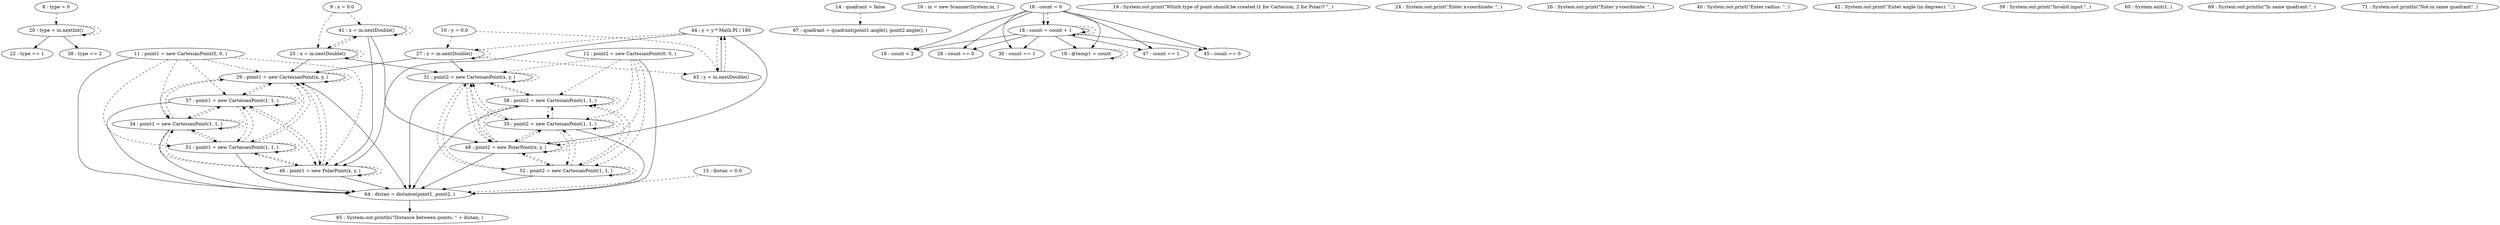 digraph G {
"8 : type = 0"
"8 : type = 0" -> "20 : type = in.nextInt()" [style=dashed]
"9 : x = 0.0"
"9 : x = 0.0" -> "41 : x = in.nextDouble()" [style=dashed]
"9 : x = 0.0" -> "25 : x = in.nextDouble()" [style=dashed]
"10 : y = 0.0"
"10 : y = 0.0" -> "27 : y = in.nextDouble()" [style=dashed]
"10 : y = 0.0" -> "43 : y = in.nextDouble()" [style=dashed]
"11 : point1 = new CartesianPoint(0, 0, )"
"11 : point1 = new CartesianPoint(0, 0, )" -> "64 : distan = distance(point1, point2, )"
"11 : point1 = new CartesianPoint(0, 0, )" -> "57 : point1 = new CartesianPoint(1, 1, )" [style=dashed]
"11 : point1 = new CartesianPoint(0, 0, )" -> "34 : point1 = new CartesianPoint(1, 1, )" [style=dashed]
"11 : point1 = new CartesianPoint(0, 0, )" -> "46 : point1 = new PolarPoint(x, y, )" [style=dashed]
"11 : point1 = new CartesianPoint(0, 0, )" -> "51 : point1 = new CartesianPoint(1, 1, )" [style=dashed]
"11 : point1 = new CartesianPoint(0, 0, )" -> "29 : point1 = new CartesianPoint(x, y, )" [style=dashed]
"12 : point2 = new CartesianPoint(0, 0, )"
"12 : point2 = new CartesianPoint(0, 0, )" -> "64 : distan = distance(point1, point2, )"
"12 : point2 = new CartesianPoint(0, 0, )" -> "58 : point2 = new CartesianPoint(1, 1, )" [style=dashed]
"12 : point2 = new CartesianPoint(0, 0, )" -> "35 : point2 = new CartesianPoint(1, 1, )" [style=dashed]
"12 : point2 = new CartesianPoint(0, 0, )" -> "52 : point2 = new CartesianPoint(1, 1, )" [style=dashed]
"12 : point2 = new CartesianPoint(0, 0, )" -> "48 : point2 = new PolarPoint(x, y, )" [style=dashed]
"12 : point2 = new CartesianPoint(0, 0, )" -> "31 : point2 = new CartesianPoint(x, y, )" [style=dashed]
"13 : distan = 0.0"
"13 : distan = 0.0" -> "64 : distan = distance(point1, point2, )" [style=dashed]
"14 : quadrant = false"
"14 : quadrant = false" -> "67 : quadrant = quadrant(point1.angle(), point2.angle(), )" [style=dashed]
"16 : in = new Scanner(System.in, )"
"18 : count = 0"
"18 : count = 0" -> "18 : count < 2"
"18 : count = 0" -> "28 : count == 0"
"18 : count = 0" -> "30 : count == 1"
"18 : count = 0" -> "18 : @temp1 = count"
"18 : count = 0" -> "47 : count == 1"
"18 : count = 0" -> "45 : count == 0"
"18 : count = 0" -> "18 : count = count + 1"
"18 : count = 0" -> "18 : count = count + 1" [style=dashed]
"18 : count < 2"
"19 : System.out.print(\"Which type of point should be created (1 for Cartesion, 2 for Polar)? \", )"
"20 : type = in.nextInt()"
"20 : type = in.nextInt()" -> "22 : type == 1"
"20 : type = in.nextInt()" -> "38 : type == 2"
"20 : type = in.nextInt()" -> "20 : type = in.nextInt()" [style=dashed]
"22 : type == 1"
"64 : distan = distance(point1, point2, )"
"64 : distan = distance(point1, point2, )" -> "65 : System.out.println(\"Distance between points: \" + distan, )"
"65 : System.out.println(\"Distance between points: \" + distan, )"
"67 : quadrant = quadrant(point1.angle(), point2.angle(), )"
"24 : System.out.print(\"Enter x-coordinate: \", )"
"25 : x = in.nextDouble()"
"25 : x = in.nextDouble()" -> "31 : point2 = new CartesianPoint(x, y, )"
"25 : x = in.nextDouble()" -> "29 : point1 = new CartesianPoint(x, y, )"
"25 : x = in.nextDouble()" -> "41 : x = in.nextDouble()" [style=dashed]
"25 : x = in.nextDouble()" -> "25 : x = in.nextDouble()" [style=dashed]
"26 : System.out.print(\"Enter y-coordinate: \", )"
"27 : y = in.nextDouble()"
"27 : y = in.nextDouble()" -> "31 : point2 = new CartesianPoint(x, y, )"
"27 : y = in.nextDouble()" -> "29 : point1 = new CartesianPoint(x, y, )"
"27 : y = in.nextDouble()" -> "27 : y = in.nextDouble()" [style=dashed]
"27 : y = in.nextDouble()" -> "43 : y = in.nextDouble()" [style=dashed]
"28 : count == 0"
"29 : point1 = new CartesianPoint(x, y, )"
"29 : point1 = new CartesianPoint(x, y, )" -> "64 : distan = distance(point1, point2, )"
"29 : point1 = new CartesianPoint(x, y, )" -> "57 : point1 = new CartesianPoint(1, 1, )" [style=dashed]
"29 : point1 = new CartesianPoint(x, y, )" -> "34 : point1 = new CartesianPoint(1, 1, )" [style=dashed]
"29 : point1 = new CartesianPoint(x, y, )" -> "46 : point1 = new PolarPoint(x, y, )" [style=dashed]
"29 : point1 = new CartesianPoint(x, y, )" -> "51 : point1 = new CartesianPoint(1, 1, )" [style=dashed]
"29 : point1 = new CartesianPoint(x, y, )" -> "29 : point1 = new CartesianPoint(x, y, )" [style=dashed]
"30 : count == 1"
"31 : point2 = new CartesianPoint(x, y, )"
"31 : point2 = new CartesianPoint(x, y, )" -> "64 : distan = distance(point1, point2, )"
"31 : point2 = new CartesianPoint(x, y, )" -> "58 : point2 = new CartesianPoint(1, 1, )" [style=dashed]
"31 : point2 = new CartesianPoint(x, y, )" -> "35 : point2 = new CartesianPoint(1, 1, )" [style=dashed]
"31 : point2 = new CartesianPoint(x, y, )" -> "52 : point2 = new CartesianPoint(1, 1, )" [style=dashed]
"31 : point2 = new CartesianPoint(x, y, )" -> "48 : point2 = new PolarPoint(x, y, )" [style=dashed]
"31 : point2 = new CartesianPoint(x, y, )" -> "31 : point2 = new CartesianPoint(x, y, )" [style=dashed]
"34 : point1 = new CartesianPoint(1, 1, )"
"34 : point1 = new CartesianPoint(1, 1, )" -> "64 : distan = distance(point1, point2, )"
"34 : point1 = new CartesianPoint(1, 1, )" -> "57 : point1 = new CartesianPoint(1, 1, )" [style=dashed]
"34 : point1 = new CartesianPoint(1, 1, )" -> "34 : point1 = new CartesianPoint(1, 1, )" [style=dashed]
"34 : point1 = new CartesianPoint(1, 1, )" -> "46 : point1 = new PolarPoint(x, y, )" [style=dashed]
"34 : point1 = new CartesianPoint(1, 1, )" -> "51 : point1 = new CartesianPoint(1, 1, )" [style=dashed]
"34 : point1 = new CartesianPoint(1, 1, )" -> "29 : point1 = new CartesianPoint(x, y, )" [style=dashed]
"35 : point2 = new CartesianPoint(1, 1, )"
"35 : point2 = new CartesianPoint(1, 1, )" -> "64 : distan = distance(point1, point2, )"
"35 : point2 = new CartesianPoint(1, 1, )" -> "58 : point2 = new CartesianPoint(1, 1, )" [style=dashed]
"35 : point2 = new CartesianPoint(1, 1, )" -> "35 : point2 = new CartesianPoint(1, 1, )" [style=dashed]
"35 : point2 = new CartesianPoint(1, 1, )" -> "52 : point2 = new CartesianPoint(1, 1, )" [style=dashed]
"35 : point2 = new CartesianPoint(1, 1, )" -> "48 : point2 = new PolarPoint(x, y, )" [style=dashed]
"35 : point2 = new CartesianPoint(1, 1, )" -> "31 : point2 = new CartesianPoint(x, y, )" [style=dashed]
"38 : type == 2"
"40 : System.out.print(\"Enter radius: \", )"
"41 : x = in.nextDouble()"
"41 : x = in.nextDouble()" -> "46 : point1 = new PolarPoint(x, y, )"
"41 : x = in.nextDouble()" -> "48 : point2 = new PolarPoint(x, y, )"
"41 : x = in.nextDouble()" -> "41 : x = in.nextDouble()" [style=dashed]
"41 : x = in.nextDouble()" -> "25 : x = in.nextDouble()" [style=dashed]
"42 : System.out.print(\"Enter angle (in degrees): \", )"
"43 : y = in.nextDouble()"
"43 : y = in.nextDouble()" -> "44 : y = y * Math.PI / 180"
"43 : y = in.nextDouble()" -> "44 : y = y * Math.PI / 180" [style=dashed]
"44 : y = y * Math.PI / 180"
"44 : y = y * Math.PI / 180" -> "46 : point1 = new PolarPoint(x, y, )"
"44 : y = y * Math.PI / 180" -> "48 : point2 = new PolarPoint(x, y, )"
"44 : y = y * Math.PI / 180" -> "27 : y = in.nextDouble()" [style=dashed]
"44 : y = y * Math.PI / 180" -> "43 : y = in.nextDouble()" [style=dashed]
"45 : count == 0"
"46 : point1 = new PolarPoint(x, y, )"
"46 : point1 = new PolarPoint(x, y, )" -> "64 : distan = distance(point1, point2, )"
"46 : point1 = new PolarPoint(x, y, )" -> "57 : point1 = new CartesianPoint(1, 1, )" [style=dashed]
"46 : point1 = new PolarPoint(x, y, )" -> "34 : point1 = new CartesianPoint(1, 1, )" [style=dashed]
"46 : point1 = new PolarPoint(x, y, )" -> "46 : point1 = new PolarPoint(x, y, )" [style=dashed]
"46 : point1 = new PolarPoint(x, y, )" -> "51 : point1 = new CartesianPoint(1, 1, )" [style=dashed]
"46 : point1 = new PolarPoint(x, y, )" -> "29 : point1 = new CartesianPoint(x, y, )" [style=dashed]
"47 : count == 1"
"48 : point2 = new PolarPoint(x, y, )"
"48 : point2 = new PolarPoint(x, y, )" -> "64 : distan = distance(point1, point2, )"
"48 : point2 = new PolarPoint(x, y, )" -> "58 : point2 = new CartesianPoint(1, 1, )" [style=dashed]
"48 : point2 = new PolarPoint(x, y, )" -> "35 : point2 = new CartesianPoint(1, 1, )" [style=dashed]
"48 : point2 = new PolarPoint(x, y, )" -> "52 : point2 = new CartesianPoint(1, 1, )" [style=dashed]
"48 : point2 = new PolarPoint(x, y, )" -> "48 : point2 = new PolarPoint(x, y, )" [style=dashed]
"48 : point2 = new PolarPoint(x, y, )" -> "31 : point2 = new CartesianPoint(x, y, )" [style=dashed]
"51 : point1 = new CartesianPoint(1, 1, )"
"51 : point1 = new CartesianPoint(1, 1, )" -> "64 : distan = distance(point1, point2, )"
"51 : point1 = new CartesianPoint(1, 1, )" -> "57 : point1 = new CartesianPoint(1, 1, )" [style=dashed]
"51 : point1 = new CartesianPoint(1, 1, )" -> "34 : point1 = new CartesianPoint(1, 1, )" [style=dashed]
"51 : point1 = new CartesianPoint(1, 1, )" -> "46 : point1 = new PolarPoint(x, y, )" [style=dashed]
"51 : point1 = new CartesianPoint(1, 1, )" -> "51 : point1 = new CartesianPoint(1, 1, )" [style=dashed]
"51 : point1 = new CartesianPoint(1, 1, )" -> "29 : point1 = new CartesianPoint(x, y, )" [style=dashed]
"52 : point2 = new CartesianPoint(1, 1, )"
"52 : point2 = new CartesianPoint(1, 1, )" -> "64 : distan = distance(point1, point2, )"
"52 : point2 = new CartesianPoint(1, 1, )" -> "58 : point2 = new CartesianPoint(1, 1, )" [style=dashed]
"52 : point2 = new CartesianPoint(1, 1, )" -> "35 : point2 = new CartesianPoint(1, 1, )" [style=dashed]
"52 : point2 = new CartesianPoint(1, 1, )" -> "52 : point2 = new CartesianPoint(1, 1, )" [style=dashed]
"52 : point2 = new CartesianPoint(1, 1, )" -> "48 : point2 = new PolarPoint(x, y, )" [style=dashed]
"52 : point2 = new CartesianPoint(1, 1, )" -> "31 : point2 = new CartesianPoint(x, y, )" [style=dashed]
"57 : point1 = new CartesianPoint(1, 1, )"
"57 : point1 = new CartesianPoint(1, 1, )" -> "64 : distan = distance(point1, point2, )"
"57 : point1 = new CartesianPoint(1, 1, )" -> "57 : point1 = new CartesianPoint(1, 1, )" [style=dashed]
"57 : point1 = new CartesianPoint(1, 1, )" -> "34 : point1 = new CartesianPoint(1, 1, )" [style=dashed]
"57 : point1 = new CartesianPoint(1, 1, )" -> "46 : point1 = new PolarPoint(x, y, )" [style=dashed]
"57 : point1 = new CartesianPoint(1, 1, )" -> "51 : point1 = new CartesianPoint(1, 1, )" [style=dashed]
"57 : point1 = new CartesianPoint(1, 1, )" -> "29 : point1 = new CartesianPoint(x, y, )" [style=dashed]
"58 : point2 = new CartesianPoint(1, 1, )"
"58 : point2 = new CartesianPoint(1, 1, )" -> "64 : distan = distance(point1, point2, )"
"58 : point2 = new CartesianPoint(1, 1, )" -> "58 : point2 = new CartesianPoint(1, 1, )" [style=dashed]
"58 : point2 = new CartesianPoint(1, 1, )" -> "35 : point2 = new CartesianPoint(1, 1, )" [style=dashed]
"58 : point2 = new CartesianPoint(1, 1, )" -> "52 : point2 = new CartesianPoint(1, 1, )" [style=dashed]
"58 : point2 = new CartesianPoint(1, 1, )" -> "48 : point2 = new PolarPoint(x, y, )" [style=dashed]
"58 : point2 = new CartesianPoint(1, 1, )" -> "31 : point2 = new CartesianPoint(x, y, )" [style=dashed]
"59 : System.out.print(\"Invalid input.\", )"
"60 : System.exit(1, )"
"18 : @temp1 = count"
"18 : @temp1 = count" -> "18 : @temp1 = count" [style=dashed]
"18 : count = count + 1"
"18 : count = count + 1" -> "18 : count < 2"
"18 : count = count + 1" -> "28 : count == 0"
"18 : count = count + 1" -> "30 : count == 1"
"18 : count = count + 1" -> "18 : @temp1 = count"
"18 : count = count + 1" -> "47 : count == 1"
"18 : count = count + 1" -> "45 : count == 0"
"18 : count = count + 1" -> "18 : count = count + 1"
"18 : count = count + 1" -> "18 : count = count + 1" [style=dashed]
"69 : System.out.println(\"In same quadrant.\", )"
"71 : System.out.println(\"Not in same quadrant\", )"
}